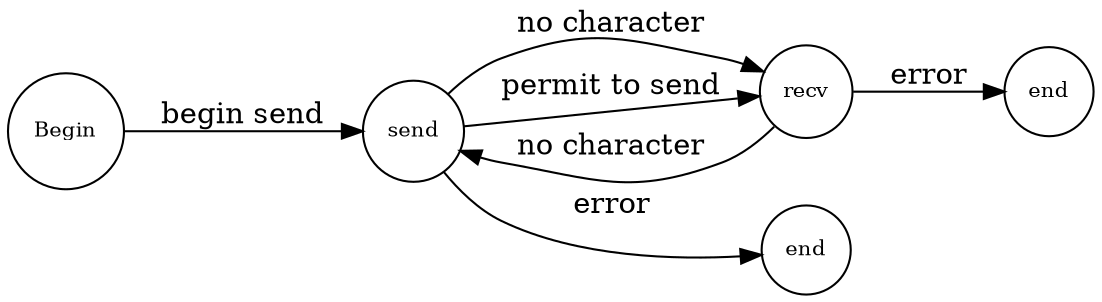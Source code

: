 digraph finit_state_machine {
    rankdir=LR;
    size="50,50";
   
    /*
    node [shape = circle, label = "600", fontsize = 10]; 600;             
    node [shape = doublecircle, label = "identifier", fontsize = 10]; 601;             //
    
    0       ->      200    [label=",;white_space:.()[]{}"];
    */
    node [shape = circle, label = "Begin", fontsize = 10]; begin;
    node [shape = circle, label= "send", fontsize = 10]; send;
    node [shape = circle, label = "recv", fontsize = 10]; recv;
    node [shape = circle, label = "end", fontsize = 10]; end;

    begin       ->      send    [label="begin send"];
    send        ->      recv    [label="no character"];
    send        ->      recv    [label="permit to send"];
    send        ->      error   [label="error"]
    recv        ->      send    [label="no character"];
    recv        ->      end     [label="error"];
}
